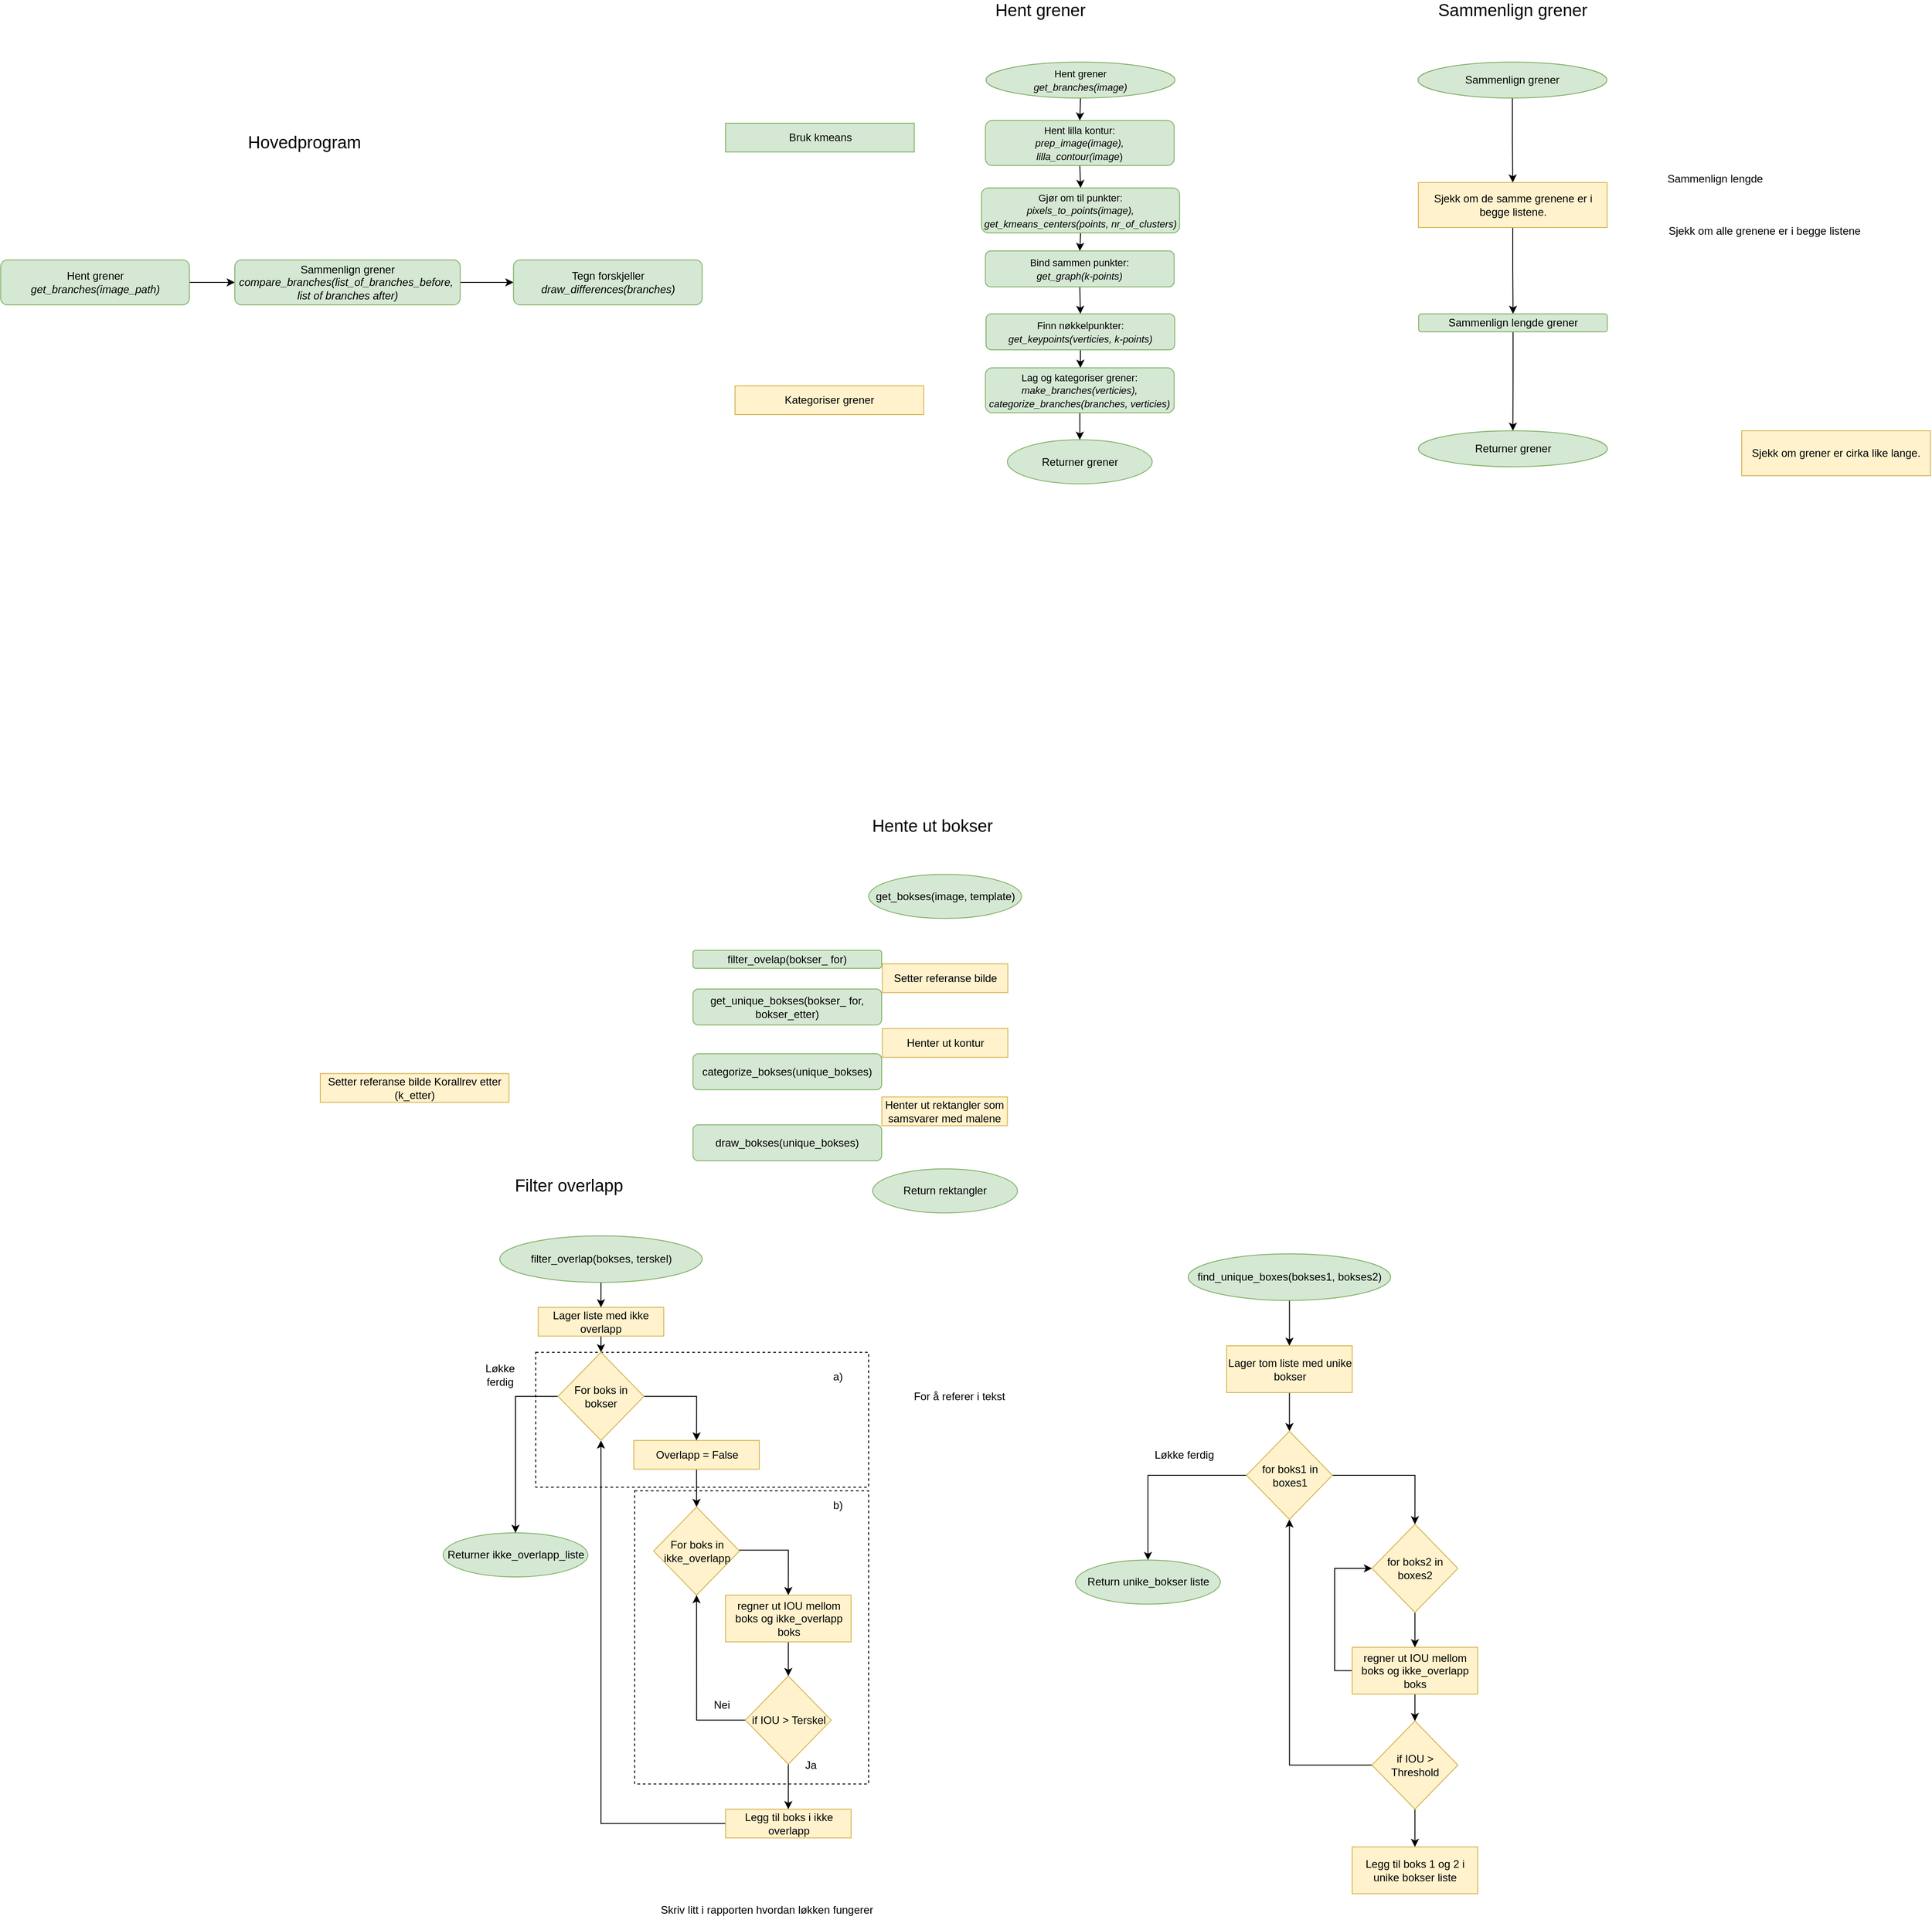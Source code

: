 <mxfile version="14.6.6" type="github">
  <diagram id="ZGgq6k-ltOVmovlfIZoH" name="Page-1">
    <mxGraphModel dx="2635" dy="526" grid="1" gridSize="10" guides="1" tooltips="1" connect="1" arrows="1" fold="1" page="1" pageScale="1" pageWidth="827" pageHeight="1169" math="0" shadow="0">
      <root>
        <mxCell id="0" />
        <mxCell id="1" parent="0" />
        <mxCell id="r_N18aDr957ke0yvaHsw-37" value="" style="rounded=0;whiteSpace=wrap;html=1;dashed=1;fillColor=none;" parent="1" vertex="1">
          <mxGeometry x="-390.5" y="2198.75" width="260" height="326" as="geometry" />
        </mxCell>
        <mxCell id="r_N18aDr957ke0yvaHsw-36" value="" style="rounded=0;whiteSpace=wrap;html=1;dashed=1;fillColor=none;" parent="1" vertex="1">
          <mxGeometry x="-500.5" y="2044.75" width="370" height="150" as="geometry" />
        </mxCell>
        <mxCell id="p8cAAoTmblI4a2AUB24l-23" value="Setter referanse bilde" style="rounded=0;whiteSpace=wrap;html=1;fillColor=#fff2cc;strokeColor=#d6b656;" parent="1" vertex="1">
          <mxGeometry x="-115.25" y="1612.75" width="139.5" height="32" as="geometry" />
        </mxCell>
        <mxCell id="p8cAAoTmblI4a2AUB24l-24" value="Henter ut kontur" style="rounded=0;whiteSpace=wrap;html=1;fillColor=#fff2cc;strokeColor=#d6b656;" parent="1" vertex="1">
          <mxGeometry x="-115.25" y="1684.75" width="139.5" height="32" as="geometry" />
        </mxCell>
        <mxCell id="p8cAAoTmblI4a2AUB24l-25" value="Henter ut rektangler som samsvarer med malene" style="rounded=0;whiteSpace=wrap;html=1;fillColor=#fff2cc;strokeColor=#d6b656;" parent="1" vertex="1">
          <mxGeometry x="-115.75" y="1760.75" width="139.5" height="32" as="geometry" />
        </mxCell>
        <mxCell id="p8cAAoTmblI4a2AUB24l-26" value="Return rektangler" style="ellipse;whiteSpace=wrap;html=1;fillColor=#d5e8d4;strokeColor=#82b366;" parent="1" vertex="1">
          <mxGeometry x="-126" y="1840.75" width="161" height="49" as="geometry" />
        </mxCell>
        <mxCell id="p8cAAoTmblI4a2AUB24l-27" value="get_bokses(image, template)" style="ellipse;whiteSpace=wrap;html=1;fillColor=#d5e8d4;strokeColor=#82b366;" parent="1" vertex="1">
          <mxGeometry x="-130.5" y="1513.25" width="170" height="49" as="geometry" />
        </mxCell>
        <mxCell id="p8cAAoTmblI4a2AUB24l-32" value="Setter referanse bilde Korallrev etter (k_etter)" style="rounded=0;whiteSpace=wrap;html=1;fillColor=#fff2cc;strokeColor=#d6b656;" parent="1" vertex="1">
          <mxGeometry x="-740" y="1734.75" width="209.75" height="32" as="geometry" />
        </mxCell>
        <mxCell id="hVwRsPM8yWZR7kEHGFLU-2" value="" style="edgeStyle=orthogonalEdgeStyle;rounded=0;orthogonalLoop=1;jettySize=auto;html=1;" parent="1" source="p8cAAoTmblI4a2AUB24l-33" target="r_N18aDr957ke0yvaHsw-3" edge="1">
          <mxGeometry relative="1" as="geometry" />
        </mxCell>
        <mxCell id="p8cAAoTmblI4a2AUB24l-33" value="Hent grener&lt;br&gt;&lt;i&gt;get_branches(image_path)&lt;/i&gt;" style="rounded=1;whiteSpace=wrap;html=1;fillColor=#d5e8d4;strokeColor=#82b366;" parent="1" vertex="1">
          <mxGeometry x="-1095.25" y="830" width="209.75" height="50" as="geometry" />
        </mxCell>
        <mxCell id="p8cAAoTmblI4a2AUB24l-35" value="&lt;font style=&quot;font-size: 19px&quot;&gt;Hovedprogram&lt;/font&gt;" style="text;html=1;align=center;verticalAlign=middle;resizable=0;points=[];autosize=1;" parent="1" vertex="1">
          <mxGeometry x="-827.75" y="690" width="140" height="20" as="geometry" />
        </mxCell>
        <mxCell id="p8cAAoTmblI4a2AUB24l-37" value="&lt;font style=&quot;font-size: 19px&quot;&gt;Hente ut bokser&lt;/font&gt;" style="text;html=1;align=center;verticalAlign=middle;resizable=0;points=[];autosize=1;" parent="1" vertex="1">
          <mxGeometry x="-135.5" y="1450" width="150" height="20" as="geometry" />
        </mxCell>
        <mxCell id="p8cAAoTmblI4a2AUB24l-59" style="edgeStyle=orthogonalEdgeStyle;rounded=0;orthogonalLoop=1;jettySize=auto;html=1;exitX=0.5;exitY=1;exitDx=0;exitDy=0;entryX=0.5;entryY=0;entryDx=0;entryDy=0;" parent="1" source="p8cAAoTmblI4a2AUB24l-38" target="p8cAAoTmblI4a2AUB24l-44" edge="1">
          <mxGeometry relative="1" as="geometry" />
        </mxCell>
        <mxCell id="p8cAAoTmblI4a2AUB24l-38" value="Lager liste med ikke overlapp" style="rounded=0;whiteSpace=wrap;html=1;fillColor=#fff2cc;strokeColor=#d6b656;" parent="1" vertex="1">
          <mxGeometry x="-497.75" y="1994.75" width="139.5" height="32" as="geometry" />
        </mxCell>
        <mxCell id="p8cAAoTmblI4a2AUB24l-50" style="edgeStyle=orthogonalEdgeStyle;rounded=0;orthogonalLoop=1;jettySize=auto;html=1;entryX=0.5;entryY=0;entryDx=0;entryDy=0;" parent="1" source="p8cAAoTmblI4a2AUB24l-39" target="p8cAAoTmblI4a2AUB24l-45" edge="1">
          <mxGeometry relative="1" as="geometry">
            <mxPoint x="-321.5" y="2244.75" as="targetPoint" />
          </mxGeometry>
        </mxCell>
        <mxCell id="p8cAAoTmblI4a2AUB24l-39" value="Overlapp = False" style="rounded=0;whiteSpace=wrap;html=1;fillColor=#fff2cc;strokeColor=#d6b656;" parent="1" vertex="1">
          <mxGeometry x="-391.5" y="2142.75" width="139.5" height="32" as="geometry" />
        </mxCell>
        <mxCell id="p8cAAoTmblI4a2AUB24l-62" style="edgeStyle=orthogonalEdgeStyle;rounded=0;orthogonalLoop=1;jettySize=auto;html=1;entryX=0.5;entryY=1;entryDx=0;entryDy=0;" parent="1" source="p8cAAoTmblI4a2AUB24l-40" target="p8cAAoTmblI4a2AUB24l-44" edge="1">
          <mxGeometry relative="1" as="geometry">
            <mxPoint x="-427.5" y="2452.5" as="targetPoint" />
          </mxGeometry>
        </mxCell>
        <mxCell id="p8cAAoTmblI4a2AUB24l-40" value="Legg til boks i ikke overlapp" style="rounded=0;whiteSpace=wrap;html=1;fillColor=#fff2cc;strokeColor=#d6b656;" parent="1" vertex="1">
          <mxGeometry x="-289.5" y="2552.75" width="139.5" height="32" as="geometry" />
        </mxCell>
        <mxCell id="p8cAAoTmblI4a2AUB24l-41" value="Returner ikke_overlapp_liste" style="ellipse;whiteSpace=wrap;html=1;fillColor=#d5e8d4;strokeColor=#82b366;" parent="1" vertex="1">
          <mxGeometry x="-603.5" y="2245.5" width="161" height="49" as="geometry" />
        </mxCell>
        <mxCell id="p8cAAoTmblI4a2AUB24l-58" style="edgeStyle=orthogonalEdgeStyle;rounded=0;orthogonalLoop=1;jettySize=auto;html=1;exitX=0.5;exitY=1;exitDx=0;exitDy=0;entryX=0.5;entryY=0;entryDx=0;entryDy=0;" parent="1" source="p8cAAoTmblI4a2AUB24l-42" target="p8cAAoTmblI4a2AUB24l-38" edge="1">
          <mxGeometry relative="1" as="geometry" />
        </mxCell>
        <mxCell id="p8cAAoTmblI4a2AUB24l-42" value="filter_overlap(bokses, terskel)" style="ellipse;whiteSpace=wrap;html=1;fillColor=#d5e8d4;strokeColor=#82b366;" parent="1" vertex="1">
          <mxGeometry x="-540.5" y="1915.25" width="225" height="51.75" as="geometry" />
        </mxCell>
        <mxCell id="p8cAAoTmblI4a2AUB24l-43" value="&lt;font style=&quot;font-size: 19px&quot;&gt;Filter overlapp&lt;/font&gt;" style="text;html=1;align=center;verticalAlign=middle;resizable=0;points=[];autosize=1;" parent="1" vertex="1">
          <mxGeometry x="-534.5" y="1849.75" width="140" height="20" as="geometry" />
        </mxCell>
        <mxCell id="p8cAAoTmblI4a2AUB24l-49" style="edgeStyle=orthogonalEdgeStyle;rounded=0;orthogonalLoop=1;jettySize=auto;html=1;entryX=0.5;entryY=0;entryDx=0;entryDy=0;" parent="1" source="p8cAAoTmblI4a2AUB24l-44" target="p8cAAoTmblI4a2AUB24l-39" edge="1">
          <mxGeometry relative="1" as="geometry">
            <Array as="points">
              <mxPoint x="-427.5" y="2094.75" />
              <mxPoint x="-321.5" y="2094.75" />
            </Array>
          </mxGeometry>
        </mxCell>
        <mxCell id="p8cAAoTmblI4a2AUB24l-60" style="edgeStyle=orthogonalEdgeStyle;rounded=0;orthogonalLoop=1;jettySize=auto;html=1;entryX=0.5;entryY=0;entryDx=0;entryDy=0;" parent="1" source="p8cAAoTmblI4a2AUB24l-44" target="p8cAAoTmblI4a2AUB24l-41" edge="1">
          <mxGeometry relative="1" as="geometry">
            <Array as="points">
              <mxPoint x="-522.5" y="2093.75" />
            </Array>
          </mxGeometry>
        </mxCell>
        <mxCell id="p8cAAoTmblI4a2AUB24l-44" value="For boks in bokser" style="rhombus;whiteSpace=wrap;html=1;rounded=0;strokeColor=#d6b656;fillColor=#fff2cc;align=center;" parent="1" vertex="1">
          <mxGeometry x="-475.75" y="2044.75" width="95.5" height="98" as="geometry" />
        </mxCell>
        <mxCell id="p8cAAoTmblI4a2AUB24l-51" style="edgeStyle=orthogonalEdgeStyle;rounded=0;orthogonalLoop=1;jettySize=auto;html=1;entryX=0.5;entryY=0;entryDx=0;entryDy=0;exitX=1;exitY=0.5;exitDx=0;exitDy=0;" parent="1" source="p8cAAoTmblI4a2AUB24l-45" target="p8cAAoTmblI4a2AUB24l-47" edge="1">
          <mxGeometry relative="1" as="geometry">
            <Array as="points">
              <mxPoint x="-273.5" y="2264.75" />
              <mxPoint x="-219.5" y="2264.75" />
            </Array>
          </mxGeometry>
        </mxCell>
        <mxCell id="p8cAAoTmblI4a2AUB24l-45" value="For boks in ikke_overlapp" style="rhombus;whiteSpace=wrap;html=1;rounded=0;strokeColor=#d6b656;fillColor=#fff2cc;align=center;" parent="1" vertex="1">
          <mxGeometry x="-369.5" y="2216.75" width="95.5" height="98" as="geometry" />
        </mxCell>
        <mxCell id="p8cAAoTmblI4a2AUB24l-53" value="" style="edgeStyle=orthogonalEdgeStyle;rounded=0;orthogonalLoop=1;jettySize=auto;html=1;" parent="1" source="p8cAAoTmblI4a2AUB24l-46" target="p8cAAoTmblI4a2AUB24l-40" edge="1">
          <mxGeometry relative="1" as="geometry" />
        </mxCell>
        <mxCell id="p8cAAoTmblI4a2AUB24l-64" style="edgeStyle=orthogonalEdgeStyle;rounded=0;orthogonalLoop=1;jettySize=auto;html=1;entryX=0.5;entryY=1;entryDx=0;entryDy=0;" parent="1" source="p8cAAoTmblI4a2AUB24l-46" target="p8cAAoTmblI4a2AUB24l-45" edge="1">
          <mxGeometry relative="1" as="geometry" />
        </mxCell>
        <mxCell id="p8cAAoTmblI4a2AUB24l-46" value="if IOU &amp;gt; Terskel" style="rhombus;whiteSpace=wrap;html=1;rounded=0;strokeColor=#d6b656;fillColor=#fff2cc;align=center;" parent="1" vertex="1">
          <mxGeometry x="-267.5" y="2404.75" width="95.5" height="98" as="geometry" />
        </mxCell>
        <mxCell id="p8cAAoTmblI4a2AUB24l-56" style="edgeStyle=orthogonalEdgeStyle;rounded=0;orthogonalLoop=1;jettySize=auto;html=1;exitX=0.5;exitY=1;exitDx=0;exitDy=0;entryX=0.5;entryY=0;entryDx=0;entryDy=0;" parent="1" source="p8cAAoTmblI4a2AUB24l-47" target="p8cAAoTmblI4a2AUB24l-46" edge="1">
          <mxGeometry relative="1" as="geometry" />
        </mxCell>
        <mxCell id="p8cAAoTmblI4a2AUB24l-47" value="regner ut IOU mellom boks og ikke_overlapp boks" style="rounded=0;whiteSpace=wrap;html=1;fillColor=#fff2cc;strokeColor=#d6b656;" parent="1" vertex="1">
          <mxGeometry x="-289.5" y="2314.75" width="139.5" height="52" as="geometry" />
        </mxCell>
        <mxCell id="p8cAAoTmblI4a2AUB24l-61" value="Løkke ferdig" style="text;html=1;strokeColor=none;fillColor=none;align=center;verticalAlign=middle;whiteSpace=wrap;rounded=0;dashed=1;" parent="1" vertex="1">
          <mxGeometry x="-560.5" y="2059.75" width="40" height="20" as="geometry" />
        </mxCell>
        <mxCell id="p8cAAoTmblI4a2AUB24l-65" value="Ja" style="text;html=1;align=center;verticalAlign=middle;resizable=0;points=[];autosize=1;" parent="1" vertex="1">
          <mxGeometry x="-210" y="2493.75" width="30" height="20" as="geometry" />
        </mxCell>
        <mxCell id="p8cAAoTmblI4a2AUB24l-66" value="Nei" style="text;html=1;align=center;verticalAlign=middle;resizable=0;points=[];autosize=1;" parent="1" vertex="1">
          <mxGeometry x="-309" y="2426.5" width="30" height="20" as="geometry" />
        </mxCell>
        <mxCell id="p8cAAoTmblI4a2AUB24l-67" value="Skriv litt i rapporten hvordan løkken fungerer" style="text;html=1;align=center;verticalAlign=middle;resizable=0;points=[];autosize=1;" parent="1" vertex="1">
          <mxGeometry x="-369.5" y="2654.75" width="250" height="20" as="geometry" />
        </mxCell>
        <mxCell id="r_N18aDr957ke0yvaHsw-1" value="a)" style="text;html=1;align=center;verticalAlign=middle;resizable=0;points=[];autosize=1;" parent="1" vertex="1">
          <mxGeometry x="-180" y="2062" width="30" height="20" as="geometry" />
        </mxCell>
        <mxCell id="r_N18aDr957ke0yvaHsw-2" value="For å referer i tekst" style="text;html=1;align=center;verticalAlign=middle;resizable=0;points=[];autosize=1;" parent="1" vertex="1">
          <mxGeometry x="-90.5" y="2083.75" width="120" height="20" as="geometry" />
        </mxCell>
        <mxCell id="hVwRsPM8yWZR7kEHGFLU-3" value="" style="edgeStyle=orthogonalEdgeStyle;rounded=0;orthogonalLoop=1;jettySize=auto;html=1;" parent="1" source="r_N18aDr957ke0yvaHsw-3" target="GfadqTVx7JrLC5rxwEHc-1" edge="1">
          <mxGeometry relative="1" as="geometry" />
        </mxCell>
        <mxCell id="r_N18aDr957ke0yvaHsw-3" value="Sammenlign grener&lt;br&gt;&lt;i&gt;compare_branches(list_of_branches_before,&amp;nbsp;&lt;br&gt;list of branches after)&lt;/i&gt;" style="rounded=1;whiteSpace=wrap;html=1;fillColor=#d5e8d4;strokeColor=#82b366;" parent="1" vertex="1">
          <mxGeometry x="-835" y="830" width="250.5" height="50" as="geometry" />
        </mxCell>
        <mxCell id="r_N18aDr957ke0yvaHsw-4" value="filter_ovelap(bokser_ for)" style="rounded=1;whiteSpace=wrap;html=1;fillColor=#d5e8d4;strokeColor=#82b366;" parent="1" vertex="1">
          <mxGeometry x="-325.75" y="1597.75" width="209.75" height="20" as="geometry" />
        </mxCell>
        <mxCell id="r_N18aDr957ke0yvaHsw-5" value="get_unique_bokses(bokser_ for, bokser_etter)" style="rounded=1;whiteSpace=wrap;html=1;fillColor=#d5e8d4;strokeColor=#82b366;" parent="1" vertex="1">
          <mxGeometry x="-325.75" y="1640.75" width="209.75" height="40" as="geometry" />
        </mxCell>
        <mxCell id="r_N18aDr957ke0yvaHsw-31" value="" style="edgeStyle=orthogonalEdgeStyle;rounded=0;orthogonalLoop=1;jettySize=auto;html=1;" parent="1" source="r_N18aDr957ke0yvaHsw-6" target="r_N18aDr957ke0yvaHsw-12" edge="1">
          <mxGeometry relative="1" as="geometry" />
        </mxCell>
        <mxCell id="r_N18aDr957ke0yvaHsw-6" value="find_unique_boxes(bokses1, bokses2)" style="ellipse;whiteSpace=wrap;html=1;fillColor=#d5e8d4;strokeColor=#82b366;" parent="1" vertex="1">
          <mxGeometry x="224.75" y="1935.25" width="225" height="51.75" as="geometry" />
        </mxCell>
        <mxCell id="r_N18aDr957ke0yvaHsw-25" value="" style="edgeStyle=orthogonalEdgeStyle;rounded=0;orthogonalLoop=1;jettySize=auto;html=1;" parent="1" source="r_N18aDr957ke0yvaHsw-7" target="r_N18aDr957ke0yvaHsw-11" edge="1">
          <mxGeometry relative="1" as="geometry" />
        </mxCell>
        <mxCell id="r_N18aDr957ke0yvaHsw-26" style="edgeStyle=orthogonalEdgeStyle;rounded=0;orthogonalLoop=1;jettySize=auto;html=1;entryX=0.5;entryY=1;entryDx=0;entryDy=0;" parent="1" source="r_N18aDr957ke0yvaHsw-7" target="r_N18aDr957ke0yvaHsw-16" edge="1">
          <mxGeometry relative="1" as="geometry">
            <mxPoint x="229.5" y="2254.75" as="targetPoint" />
          </mxGeometry>
        </mxCell>
        <mxCell id="r_N18aDr957ke0yvaHsw-7" value="if IOU &amp;gt; Threshold" style="rhombus;whiteSpace=wrap;html=1;rounded=0;strokeColor=#d6b656;fillColor=#fff2cc;align=center;" parent="1" vertex="1">
          <mxGeometry x="429" y="2454.75" width="95.5" height="98" as="geometry" />
        </mxCell>
        <mxCell id="r_N18aDr957ke0yvaHsw-29" value="" style="edgeStyle=orthogonalEdgeStyle;rounded=0;orthogonalLoop=1;jettySize=auto;html=1;" parent="1" source="r_N18aDr957ke0yvaHsw-8" target="r_N18aDr957ke0yvaHsw-7" edge="1">
          <mxGeometry relative="1" as="geometry" />
        </mxCell>
        <mxCell id="r_N18aDr957ke0yvaHsw-30" style="edgeStyle=orthogonalEdgeStyle;rounded=0;orthogonalLoop=1;jettySize=auto;html=1;entryX=0;entryY=0.5;entryDx=0;entryDy=0;" parent="1" source="r_N18aDr957ke0yvaHsw-8" target="r_N18aDr957ke0yvaHsw-15" edge="1">
          <mxGeometry relative="1" as="geometry">
            <Array as="points">
              <mxPoint x="387.5" y="2398.75" />
              <mxPoint x="387.5" y="2284.75" />
            </Array>
          </mxGeometry>
        </mxCell>
        <mxCell id="r_N18aDr957ke0yvaHsw-8" value="regner ut IOU mellom boks og ikke_overlapp boks" style="rounded=0;whiteSpace=wrap;html=1;fillColor=#fff2cc;strokeColor=#d6b656;" parent="1" vertex="1">
          <mxGeometry x="407" y="2372.75" width="139.5" height="52" as="geometry" />
        </mxCell>
        <mxCell id="r_N18aDr957ke0yvaHsw-11" value="Legg til boks 1 og 2 i unike bokser liste" style="rounded=0;whiteSpace=wrap;html=1;fillColor=#fff2cc;strokeColor=#d6b656;" parent="1" vertex="1">
          <mxGeometry x="407" y="2594.75" width="139.5" height="52" as="geometry" />
        </mxCell>
        <mxCell id="r_N18aDr957ke0yvaHsw-32" value="" style="edgeStyle=orthogonalEdgeStyle;rounded=0;orthogonalLoop=1;jettySize=auto;html=1;" parent="1" source="r_N18aDr957ke0yvaHsw-12" target="r_N18aDr957ke0yvaHsw-16" edge="1">
          <mxGeometry relative="1" as="geometry" />
        </mxCell>
        <mxCell id="r_N18aDr957ke0yvaHsw-12" value="Lager tom liste med unike bokser" style="rounded=0;whiteSpace=wrap;html=1;fillColor=#fff2cc;strokeColor=#d6b656;" parent="1" vertex="1">
          <mxGeometry x="267.5" y="2037.5" width="139.5" height="52" as="geometry" />
        </mxCell>
        <mxCell id="r_N18aDr957ke0yvaHsw-28" value="" style="edgeStyle=orthogonalEdgeStyle;rounded=0;orthogonalLoop=1;jettySize=auto;html=1;" parent="1" source="r_N18aDr957ke0yvaHsw-15" target="r_N18aDr957ke0yvaHsw-8" edge="1">
          <mxGeometry relative="1" as="geometry" />
        </mxCell>
        <mxCell id="r_N18aDr957ke0yvaHsw-15" value="for boks2 in boxes2" style="rhombus;whiteSpace=wrap;html=1;rounded=0;strokeColor=#d6b656;fillColor=#fff2cc;align=center;" parent="1" vertex="1">
          <mxGeometry x="429" y="2236" width="95.5" height="98" as="geometry" />
        </mxCell>
        <mxCell id="r_N18aDr957ke0yvaHsw-27" style="edgeStyle=orthogonalEdgeStyle;rounded=0;orthogonalLoop=1;jettySize=auto;html=1;entryX=0.5;entryY=0;entryDx=0;entryDy=0;" parent="1" source="r_N18aDr957ke0yvaHsw-16" target="r_N18aDr957ke0yvaHsw-15" edge="1">
          <mxGeometry relative="1" as="geometry" />
        </mxCell>
        <mxCell id="r_N18aDr957ke0yvaHsw-33" style="edgeStyle=orthogonalEdgeStyle;rounded=0;orthogonalLoop=1;jettySize=auto;html=1;entryX=0.5;entryY=0;entryDx=0;entryDy=0;" parent="1" source="r_N18aDr957ke0yvaHsw-16" target="r_N18aDr957ke0yvaHsw-34" edge="1">
          <mxGeometry relative="1" as="geometry">
            <mxPoint x="169.5" y="2264.75" as="targetPoint" />
          </mxGeometry>
        </mxCell>
        <mxCell id="r_N18aDr957ke0yvaHsw-16" value="for boks1 in boxes1" style="rhombus;whiteSpace=wrap;html=1;rounded=0;strokeColor=#d6b656;fillColor=#fff2cc;align=center;" parent="1" vertex="1">
          <mxGeometry x="289.5" y="2132.5" width="95.5" height="98" as="geometry" />
        </mxCell>
        <mxCell id="r_N18aDr957ke0yvaHsw-34" value="Return unike_bokser liste" style="ellipse;whiteSpace=wrap;html=1;fillColor=#d5e8d4;strokeColor=#82b366;" parent="1" vertex="1">
          <mxGeometry x="99.5" y="2275.75" width="161" height="49" as="geometry" />
        </mxCell>
        <mxCell id="r_N18aDr957ke0yvaHsw-35" value="Løkke ferdig" style="text;html=1;align=center;verticalAlign=middle;resizable=0;points=[];autosize=1;" parent="1" vertex="1">
          <mxGeometry x="179.5" y="2148.75" width="80" height="20" as="geometry" />
        </mxCell>
        <mxCell id="r_N18aDr957ke0yvaHsw-38" value="b)" style="text;html=1;align=center;verticalAlign=middle;resizable=0;points=[];autosize=1;" parent="1" vertex="1">
          <mxGeometry x="-180" y="2204.75" width="30" height="20" as="geometry" />
        </mxCell>
        <mxCell id="OI-lx5I4sna6sdSm4W62-12" value="categorize_bokses(unique_bokses)" style="rounded=1;whiteSpace=wrap;html=1;fillColor=#d5e8d4;strokeColor=#82b366;" parent="1" vertex="1">
          <mxGeometry x="-325.75" y="1712.75" width="209.75" height="40" as="geometry" />
        </mxCell>
        <mxCell id="OI-lx5I4sna6sdSm4W62-14" value="draw_bokses(unique_bokses)" style="rounded=1;whiteSpace=wrap;html=1;fillColor=#d5e8d4;strokeColor=#82b366;" parent="1" vertex="1">
          <mxGeometry x="-325.75" y="1791.75" width="209.75" height="40" as="geometry" />
        </mxCell>
        <mxCell id="GfadqTVx7JrLC5rxwEHc-1" value="Tegn forskjeller&lt;br&gt;&lt;i&gt;draw_differences(branches)&lt;/i&gt;" style="rounded=1;whiteSpace=wrap;html=1;fillColor=#d5e8d4;strokeColor=#82b366;" parent="1" vertex="1">
          <mxGeometry x="-525.25" y="830" width="209.75" height="50" as="geometry" />
        </mxCell>
        <mxCell id="GfadqTVx7JrLC5rxwEHc-2" value="&lt;font style=&quot;font-size: 19px&quot;&gt;Hent grener&lt;/font&gt;" style="text;html=1;align=center;verticalAlign=middle;resizable=0;points=[];autosize=1;" parent="1" vertex="1">
          <mxGeometry y="542.5" width="120" height="20" as="geometry" />
        </mxCell>
        <mxCell id="GfadqTVx7JrLC5rxwEHc-4" value="Bruk kmeans" style="rounded=0;whiteSpace=wrap;html=1;fillColor=#d5e8d4;strokeColor=#82b366;" parent="1" vertex="1">
          <mxGeometry x="-289.5" y="678" width="209.75" height="32" as="geometry" />
        </mxCell>
        <mxCell id="qxotbGVb0qHCGpcW_QqC-9" style="edgeStyle=orthogonalEdgeStyle;rounded=0;orthogonalLoop=1;jettySize=auto;html=1;exitX=0.5;exitY=1;exitDx=0;exitDy=0;entryX=0.5;entryY=0;entryDx=0;entryDy=0;" edge="1" parent="1" source="GfadqTVx7JrLC5rxwEHc-5" target="qxotbGVb0qHCGpcW_QqC-1">
          <mxGeometry relative="1" as="geometry" />
        </mxCell>
        <mxCell id="GfadqTVx7JrLC5rxwEHc-5" value="&lt;font style=&quot;font-size: 11px&quot;&gt;Hent lilla kontur:&lt;br&gt;&lt;i&gt;prep_image(image),&lt;br&gt;lilla_contour(image&lt;/i&gt;)&lt;/font&gt;" style="rounded=1;whiteSpace=wrap;html=1;fillColor=#d5e8d4;strokeColor=#82b366;" parent="1" vertex="1">
          <mxGeometry x="-0.62" y="675" width="209.75" height="50" as="geometry" />
        </mxCell>
        <mxCell id="GfadqTVx7JrLC5rxwEHc-6" value="Kategoriser grener" style="rounded=0;whiteSpace=wrap;html=1;fillColor=#fff2cc;strokeColor=#d6b656;" parent="1" vertex="1">
          <mxGeometry x="-279" y="970" width="209.75" height="32" as="geometry" />
        </mxCell>
        <mxCell id="qxotbGVb0qHCGpcW_QqC-7" style="edgeStyle=orthogonalEdgeStyle;rounded=0;orthogonalLoop=1;jettySize=auto;html=1;exitX=0.5;exitY=1;exitDx=0;exitDy=0;entryX=0.5;entryY=0;entryDx=0;entryDy=0;" edge="1" parent="1" source="GfadqTVx7JrLC5rxwEHc-7" target="GfadqTVx7JrLC5rxwEHc-8">
          <mxGeometry relative="1" as="geometry" />
        </mxCell>
        <mxCell id="GfadqTVx7JrLC5rxwEHc-7" value="&lt;font style=&quot;font-size: 11px&quot;&gt;Bind sammen punkter:&lt;br&gt;&lt;i&gt;get_graph(k-points)&lt;/i&gt;&lt;/font&gt;" style="rounded=1;whiteSpace=wrap;html=1;fillColor=#d5e8d4;strokeColor=#82b366;" parent="1" vertex="1">
          <mxGeometry x="-0.62" y="820" width="209.75" height="40" as="geometry" />
        </mxCell>
        <mxCell id="qxotbGVb0qHCGpcW_QqC-5" value="" style="edgeStyle=orthogonalEdgeStyle;rounded=0;orthogonalLoop=1;jettySize=auto;html=1;" edge="1" parent="1" source="GfadqTVx7JrLC5rxwEHc-8" target="qxotbGVb0qHCGpcW_QqC-3">
          <mxGeometry relative="1" as="geometry" />
        </mxCell>
        <mxCell id="GfadqTVx7JrLC5rxwEHc-8" value="&lt;font style=&quot;font-size: 11px&quot;&gt;Finn nøkkelpunkter:&lt;br&gt;&lt;i&gt;get_keypoints(verticies, k-points)&lt;/i&gt;&lt;/font&gt;" style="rounded=1;whiteSpace=wrap;html=1;fillColor=#d5e8d4;strokeColor=#82b366;" parent="1" vertex="1">
          <mxGeometry y="890" width="209.75" height="40" as="geometry" />
        </mxCell>
        <mxCell id="GfadqTVx7JrLC5rxwEHc-9" value="Returner grener" style="ellipse;whiteSpace=wrap;html=1;fillColor=#d5e8d4;strokeColor=#82b366;" parent="1" vertex="1">
          <mxGeometry x="23.75" y="1030" width="161" height="49" as="geometry" />
        </mxCell>
        <mxCell id="qxotbGVb0qHCGpcW_QqC-10" style="edgeStyle=orthogonalEdgeStyle;rounded=0;orthogonalLoop=1;jettySize=auto;html=1;exitX=0.5;exitY=1;exitDx=0;exitDy=0;entryX=0.5;entryY=0;entryDx=0;entryDy=0;" edge="1" parent="1" source="GfadqTVx7JrLC5rxwEHc-21" target="GfadqTVx7JrLC5rxwEHc-5">
          <mxGeometry relative="1" as="geometry" />
        </mxCell>
        <mxCell id="GfadqTVx7JrLC5rxwEHc-21" value="&lt;font style=&quot;font-size: 11px&quot;&gt;Hent grener&lt;br&gt;&lt;i&gt;get_branches(image)&lt;/i&gt;&lt;/font&gt;" style="ellipse;whiteSpace=wrap;html=1;rounded=1;strokeColor=#82b366;fillColor=#d5e8d4;" parent="1" vertex="1">
          <mxGeometry y="610" width="210" height="40" as="geometry" />
        </mxCell>
        <mxCell id="mvIJX-KpWmDswBtfVDwT-1" value="&lt;font style=&quot;font-size: 19px&quot;&gt;Sammenlign grener&lt;/font&gt;" style="text;html=1;align=center;verticalAlign=middle;resizable=0;points=[];autosize=1;" parent="1" vertex="1">
          <mxGeometry x="495.12" y="542.5" width="180" height="20" as="geometry" />
        </mxCell>
        <mxCell id="46zH3MwyCzNx-R0Ooynx-1" value="" style="edgeStyle=orthogonalEdgeStyle;rounded=0;orthogonalLoop=1;jettySize=auto;html=1;" parent="1" source="mvIJX-KpWmDswBtfVDwT-14" target="mvIJX-KpWmDswBtfVDwT-15" edge="1">
          <mxGeometry relative="1" as="geometry" />
        </mxCell>
        <mxCell id="mvIJX-KpWmDswBtfVDwT-14" value="Sammenlign grener" style="ellipse;whiteSpace=wrap;html=1;rounded=1;strokeColor=#82b366;fillColor=#d5e8d4;" parent="1" vertex="1">
          <mxGeometry x="480.12" y="610" width="210" height="40" as="geometry" />
        </mxCell>
        <mxCell id="46zH3MwyCzNx-R0Ooynx-2" value="" style="edgeStyle=orthogonalEdgeStyle;rounded=0;orthogonalLoop=1;jettySize=auto;html=1;" parent="1" source="mvIJX-KpWmDswBtfVDwT-15" target="mvIJX-KpWmDswBtfVDwT-22" edge="1">
          <mxGeometry relative="1" as="geometry" />
        </mxCell>
        <mxCell id="mvIJX-KpWmDswBtfVDwT-15" value="Sjekk om de samme grenene er i begge listene." style="rounded=0;whiteSpace=wrap;html=1;fillColor=#fff2cc;strokeColor=#d6b656;" parent="1" vertex="1">
          <mxGeometry x="480.62" y="744" width="209.75" height="50" as="geometry" />
        </mxCell>
        <mxCell id="mvIJX-KpWmDswBtfVDwT-17" value="Sammenlign lengde" style="text;html=1;align=center;verticalAlign=middle;resizable=0;points=[];autosize=1;" parent="1" vertex="1">
          <mxGeometry x="750" y="730" width="120" height="20" as="geometry" />
        </mxCell>
        <mxCell id="mvIJX-KpWmDswBtfVDwT-18" value="Sjekk om alle grenene er i begge listene" style="text;html=1;align=center;verticalAlign=middle;resizable=0;points=[];autosize=1;" parent="1" vertex="1">
          <mxGeometry x="750" y="788" width="230" height="20" as="geometry" />
        </mxCell>
        <mxCell id="mvIJX-KpWmDswBtfVDwT-19" value="Sjekk om grener er cirka like lange." style="rounded=0;whiteSpace=wrap;html=1;fillColor=#fff2cc;strokeColor=#d6b656;" parent="1" vertex="1">
          <mxGeometry x="840" y="1020" width="209.75" height="50" as="geometry" />
        </mxCell>
        <mxCell id="mvIJX-KpWmDswBtfVDwT-21" value="Returner grener" style="ellipse;whiteSpace=wrap;html=1;rounded=1;strokeColor=#82b366;fillColor=#d5e8d4;" parent="1" vertex="1">
          <mxGeometry x="480.62" y="1020" width="210" height="40" as="geometry" />
        </mxCell>
        <mxCell id="46zH3MwyCzNx-R0Ooynx-3" value="" style="edgeStyle=orthogonalEdgeStyle;rounded=0;orthogonalLoop=1;jettySize=auto;html=1;" parent="1" source="mvIJX-KpWmDswBtfVDwT-22" target="mvIJX-KpWmDswBtfVDwT-21" edge="1">
          <mxGeometry relative="1" as="geometry" />
        </mxCell>
        <mxCell id="mvIJX-KpWmDswBtfVDwT-22" value="Sammenlign lengde grener" style="rounded=1;whiteSpace=wrap;html=1;fillColor=#d5e8d4;strokeColor=#82b366;" parent="1" vertex="1">
          <mxGeometry x="480.87" y="890" width="209.75" height="20" as="geometry" />
        </mxCell>
        <mxCell id="qxotbGVb0qHCGpcW_QqC-8" style="edgeStyle=orthogonalEdgeStyle;rounded=0;orthogonalLoop=1;jettySize=auto;html=1;exitX=0.5;exitY=1;exitDx=0;exitDy=0;entryX=0.5;entryY=0;entryDx=0;entryDy=0;" edge="1" parent="1" source="qxotbGVb0qHCGpcW_QqC-1" target="GfadqTVx7JrLC5rxwEHc-7">
          <mxGeometry relative="1" as="geometry" />
        </mxCell>
        <mxCell id="qxotbGVb0qHCGpcW_QqC-1" value="&lt;font style=&quot;font-size: 11px&quot;&gt;Gjør om til punkter:&lt;br&gt;&lt;i&gt;pixels_to_points(image),&lt;br&gt;get_kmeans_centers(points, nr_of_clusters)&lt;/i&gt;&lt;/font&gt;" style="rounded=1;whiteSpace=wrap;html=1;fillColor=#d5e8d4;strokeColor=#82b366;" vertex="1" parent="1">
          <mxGeometry x="-4.94" y="750" width="220.12" height="50" as="geometry" />
        </mxCell>
        <mxCell id="qxotbGVb0qHCGpcW_QqC-4" value="" style="edgeStyle=orthogonalEdgeStyle;rounded=0;orthogonalLoop=1;jettySize=auto;html=1;" edge="1" parent="1" source="qxotbGVb0qHCGpcW_QqC-3" target="GfadqTVx7JrLC5rxwEHc-9">
          <mxGeometry relative="1" as="geometry" />
        </mxCell>
        <mxCell id="qxotbGVb0qHCGpcW_QqC-3" value="&lt;font style=&quot;font-size: 11px&quot;&gt;Lag og kategoriser grener:&lt;br&gt;&lt;i&gt;make_branches(verticies),&lt;/i&gt;&lt;br&gt;&lt;i&gt;categorize_branches(branches, verticies)&lt;/i&gt;&lt;/font&gt;" style="rounded=1;whiteSpace=wrap;html=1;fillColor=#d5e8d4;strokeColor=#82b366;" vertex="1" parent="1">
          <mxGeometry x="-0.62" y="950" width="209.75" height="50" as="geometry" />
        </mxCell>
      </root>
    </mxGraphModel>
  </diagram>
</mxfile>
